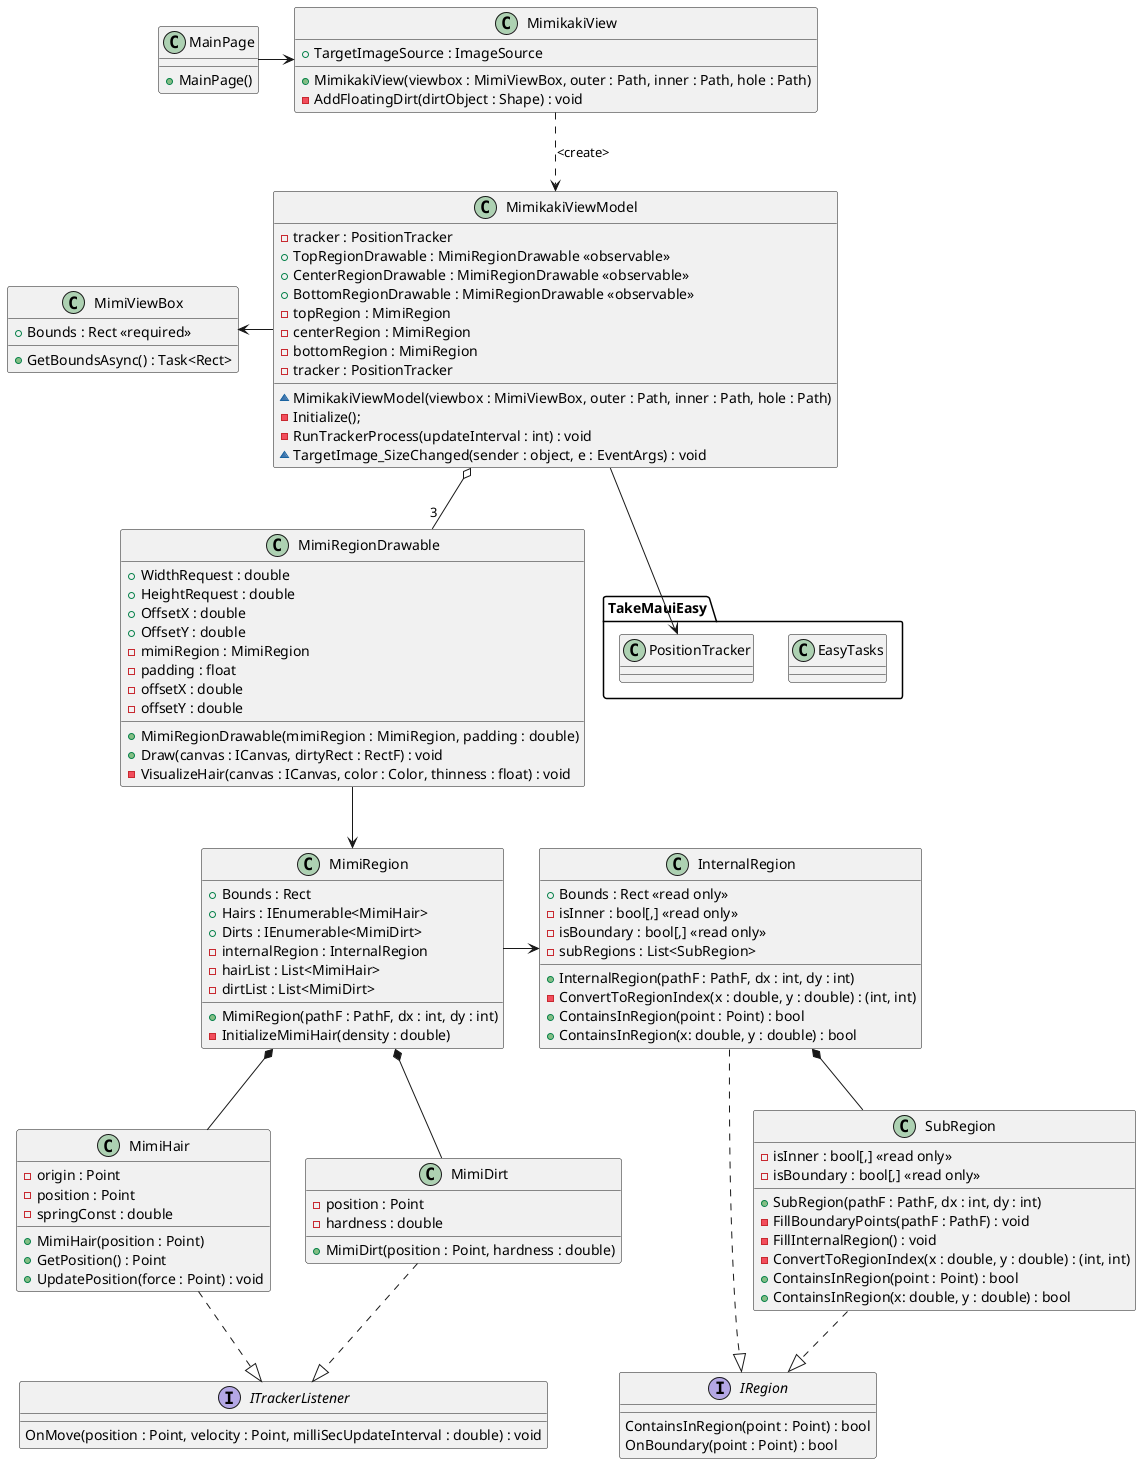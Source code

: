 @startuml MimikakiClassDiagram
' Models
' class MimiModel
' {
'     - height : int
'     - width : int
'     - topRegion : MimiRegion
'     - centerRegion : MimiRegion
'     - bottomRegion : MimiRegion
' }

class MimiViewBox
{
    + Bounds : Rect <<required>>
    + GetBoundsAsync() : Task<Rect>
}

class MimiRegion
{
    + Bounds : Rect
    + Hairs : IEnumerable<MimiHair>
    + Dirts : IEnumerable<MimiDirt>
    - internalRegion : InternalRegion
    - hairList : List<MimiHair>
    - dirtList : List<MimiDirt>
    + MimiRegion(pathF : PathF, dx : int, dy : int)
    '+ MimiRegion(internalRegion : InternalRegion)
    - InitializeMimiHair(density : double)
    '+ OnTouch : Action
    '+ OnDirtRemoving : Action
    '+ OnDirtRemoved : Action
}

interface ITrackerListener
{
    OnMove(position : Point, velocity : Point, milliSecUpdateInterval : double) : void
}

class MimiHair
{
    - origin : Point
    - position : Point
    - springConst : double
    + MimiHair(position : Point)
    + GetPosition() : Point
    + UpdatePosition(force : Point) : void
}

class MimiDirt
{
    - position : Point
    - hardness : double
    + MimiDirt(position : Point, hardness : double)
}

interface IRegion
{
    ' IsInner : bool[,]
    ' IsBoundary : bool[,]
    ContainsInRegion(point : Point) : bool
    OnBoundary(point : Point) : bool
}

class InternalRegion
{
    + Bounds : Rect <<read only>>
    '- topLeft : Point <<read only>>
    '- bottomRight : Point <<read only>>
    - isInner : bool[,] <<read only>>
    - isBoundary : bool[,] <<read only>>
    - subRegions : List<SubRegion> 
    + InternalRegion(pathF : PathF, dx : int, dy : int)
    ' - FillBoundaryPoints(pathF : PathF) : void
    ' - FillInternalRegion() : void
    - ConvertToRegionIndex(x : double, y : double) : (int, int)
    + ContainsInRegion(point : Point) : bool
    + ContainsInRegion(x: double, y : double) : bool
}

class SubRegion
{
    - isInner : bool[,] <<read only>>
    - isBoundary : bool[,] <<read only>>
    + SubRegion(pathF : PathF, dx : int, dy : int)
    - FillBoundaryPoints(pathF : PathF) : void
    - FillInternalRegion() : void
    - ConvertToRegionIndex(x : double, y : double) : (int, int)
    + ContainsInRegion(point : Point) : bool
    + ContainsInRegion(x: double, y : double) : bool
}

' Views
class MimikakiView
{
    + TargetImageSource : ImageSource
    '+ TargetImageOriginalHeight : double
    '+ MimiTrackerLayer : View <<get only property>>
    '+ DisplayRatio : double? <<get only property>>
    '- MimikakiViewModel _vm;
    '+ TrackableView()
    + MimikakiView(viewbox : MimiViewBox, outer : Path, inner : Path, hole : Path)
    '- TargetImage_SizeChanged(sender : object, e : EventArgs) : void
    '- Initialize() : void
    - AddFloatingDirt(dirtObject : Shape) : void
}


' ViewModels
class MimikakiViewModel
{
    - tracker : PositionTracker
    + TopRegionDrawable : MimiRegionDrawable <<observable>>
    + CenterRegionDrawable : MimiRegionDrawable <<observable>>
    + BottomRegionDrawable : MimiRegionDrawable <<observable>>
    - topRegion : MimiRegion
    - centerRegion : MimiRegion
    - bottomRegion : MimiRegion
    - tracker : PositionTracker
    '+ OnMoveOnMimi : Action
    '+ BindTrackableMimi(trackableMimiView : TrackableMimiView) : void
    '- RunTrackerProcess()
    ~ MimikakiViewModel(viewbox : MimiViewBox, outer : Path, inner : Path, hole : Path)
    '~ MimikakiViewModel(tracker : PositionTracker, mimiTop : Geometry, mimiCenter : Geometry, mimiBottom : Geometry)
    - Initialize();
    '~ InvokeTrackerProcess(updateInterval : int) : void
    - RunTrackerProcess(updateInterval : int) : void
    ~ TargetImage_SizeChanged(sender : object, e : EventArgs) : void
}


' Drawable
class MimiRegionDrawable
{
    + WidthRequest : double
    + HeightRequest : double
    + OffsetX : double
    + OffsetY : double
    - mimiRegion : MimiRegion
    '- internal : InternalRegion
    - padding : float
    - offsetX : double
    - offsetY : double
    + MimiRegionDrawable(mimiRegion : MimiRegion, padding : double)
    + Draw(canvas : ICanvas, dirtyRect : RectF) : void
    - VisualizeHair(canvas : ICanvas, color : Color, thinness : float) : void
}


' Page
class MainPage
{
    + MainPage()
    '- InitializeMimiViewModel() : void
    '- InstantiateMimiViewModel(tracker : PositionTracker) : TrackableMimiViewModel
    '- GetGeometryFromString(pathString : string) : Geometry
}

' Library
package TakeMauiEasy
{
    class EasyTasks
    class PositionTracker
}

' 
MimiRegion -> InternalRegion
MimiRegion *-- MimiHair
MimiRegion *-- MimiDirt

InternalRegion *-- SubRegion
InternalRegion ..|> IRegion
SubRegion ..|> IRegion

MimiHair ..|> ITrackerListener
MimiDirt ..|> ITrackerListener

MimikakiViewModel -left-> MimiViewBox
MimikakiViewModel --> PositionTracker
MimikakiViewModel o-- "3" MimiRegionDrawable

MimikakiView ..> MimikakiViewModel : <create>

MainPage -> MimikakiView

'MimiRegionDrawable --|> IDrawable
MimiRegionDrawable --> MimiRegion

@enduml

@startuml MimikakiMessages

' Message
class MimiViewInvalidateMessage <<(M, Orange) Message>>
{
    ~ MimiViewInvalidateMessage(value : string)
}

class FloatingDirtGenerateMessage <<(M, Orange) Message>>
{
    ~ FloatingDirtGenerateMessage(dirt : Shape)
}

class TrackerUpdateMessage <<(M, Orange) Message>>
{
    ~ TrackerUpdateMessage(state : PositionTrackerState)
}


MainPage ..> TrackerUpdateMessage : <register>
MimikakiView ..> MimiViewInvalidateMessage : <register>
MimikakiView ..> FloatingDirtGenerateMessage : <register>

MimikakiViewModel .up.> TrackerUpdateMessage : <create>
MimikakiViewModel .up.> MimiViewInvalidateMessage : <create>
MimikakiViewModel .up.> FloatingDirtGenerateMessage : <create>

@enduml